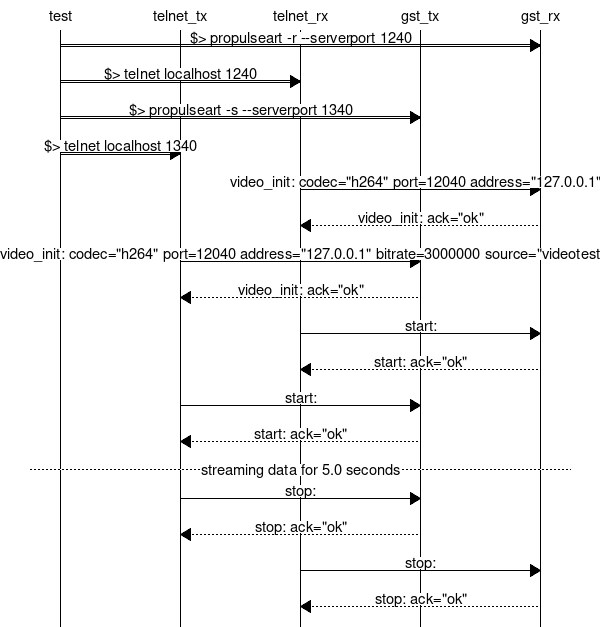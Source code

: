 
msc
{        
    test, telnet_tx, telnet_rx, gst_tx, gst_rx;
    
test:>gst_rx [label="$> propulseart -r --serverport 1240"];
test:>telnet_rx [label="$> telnet localhost 1240"];
test:>gst_tx [label="$> propulseart -s --serverport 1340"];
test:>telnet_tx [label="$> telnet localhost 1340"];
telnet_rx=>gst_rx [label="video_init: codec=\"h264\" port=12040 address=\"127.0.0.1\""];
gst_rx>>telnet_rx [label="video_init: ack=\"ok\""];
telnet_tx=>gst_tx [label="video_init: codec=\"h264\" port=12040 address=\"127.0.0.1\" bitrate=3000000 source=\"videotestsrc\""];
gst_tx>>telnet_tx [label="video_init: ack=\"ok\""];
telnet_rx=>gst_rx [label="start:"];
gst_rx>>telnet_rx [label="start: ack=\"ok\""];
telnet_tx=>gst_tx [label="start:"];
gst_tx>>telnet_tx [label="start: ack=\"ok\""];
---  [ label = "streaming data for 5.0 seconds"]; 
telnet_tx=>gst_tx [label="stop:"];
gst_tx>>telnet_tx [label="stop: ack=\"ok\""];
telnet_rx=>gst_rx [label="stop:"];
gst_rx>>telnet_rx [label="stop: ack=\"ok\""];

}